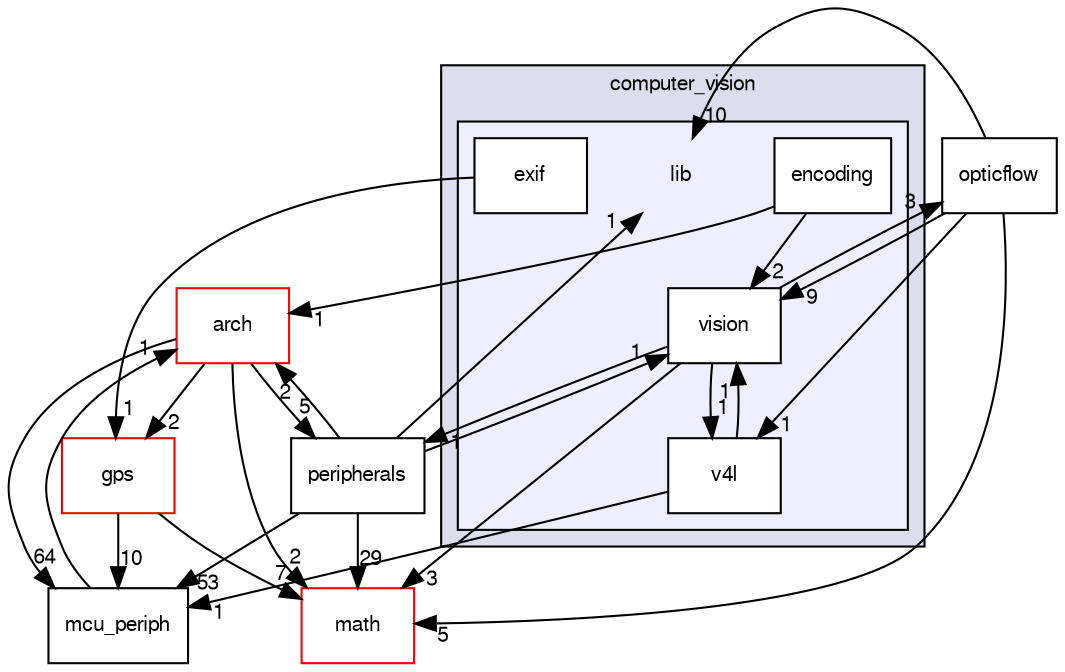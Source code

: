 digraph "sw/airborne/modules/computer_vision/lib" {
  compound=true
  node [ fontsize="10", fontname="FreeSans"];
  edge [ labelfontsize="10", labelfontname="FreeSans"];
  subgraph clusterdir_304e79c9f5d09ea65a2f55aafb6a6b9d {
    graph [ bgcolor="#ddddee", pencolor="black", label="computer_vision" fontname="FreeSans", fontsize="10", URL="dir_304e79c9f5d09ea65a2f55aafb6a6b9d.html"]
  subgraph clusterdir_9adc125244b74c64b95124778e5b932a {
    graph [ bgcolor="#eeeeff", pencolor="black", label="" URL="dir_9adc125244b74c64b95124778e5b932a.html"];
    dir_9adc125244b74c64b95124778e5b932a [shape=plaintext label="lib"];
    dir_7aa332c18e5fa1eaa6661da2f3ea70ae [shape=box label="encoding" color="black" fillcolor="white" style="filled" URL="dir_7aa332c18e5fa1eaa6661da2f3ea70ae.html"];
    dir_7cd4eedfd8330380119ebc1708ec2b0a [shape=box label="exif" color="black" fillcolor="white" style="filled" URL="dir_7cd4eedfd8330380119ebc1708ec2b0a.html"];
    dir_1f81fcd9478973fae943fef638641226 [shape=box label="v4l" color="black" fillcolor="white" style="filled" URL="dir_1f81fcd9478973fae943fef638641226.html"];
    dir_02b33bf6f772461f444923131a9a8dda [shape=box label="vision" color="black" fillcolor="white" style="filled" URL="dir_02b33bf6f772461f444923131a9a8dda.html"];
  }
  }
  dir_0a48ba2c0a76794adfddddc873522f67 [shape=box label="peripherals" URL="dir_0a48ba2c0a76794adfddddc873522f67.html"];
  dir_737909cdc08fae475c12e10cc4efa3fe [shape=box label="opticflow" URL="dir_737909cdc08fae475c12e10cc4efa3fe.html"];
  dir_1ca43f6a116d741d80fb1d0555a2b198 [shape=box label="mcu_periph" URL="dir_1ca43f6a116d741d80fb1d0555a2b198.html"];
  dir_fc6475eb39ea0144fb6697b809fd11a9 [shape=box label="arch" fillcolor="white" style="filled" color="red" URL="dir_fc6475eb39ea0144fb6697b809fd11a9.html"];
  dir_29343b6f5fcd4b75a5dfbb985ff56864 [shape=box label="math" fillcolor="white" style="filled" color="red" URL="dir_29343b6f5fcd4b75a5dfbb985ff56864.html"];
  dir_5e5c455c6cc9b4955752fc2ddd0b9fff [shape=box label="gps" fillcolor="white" style="filled" color="red" URL="dir_5e5c455c6cc9b4955752fc2ddd0b9fff.html"];
  dir_0a48ba2c0a76794adfddddc873522f67->dir_1ca43f6a116d741d80fb1d0555a2b198 [headlabel="53", labeldistance=1.5 headhref="dir_000109_000107.html"];
  dir_0a48ba2c0a76794adfddddc873522f67->dir_9adc125244b74c64b95124778e5b932a [headlabel="1", labeldistance=1.5 headhref="dir_000109_000121.html"];
  dir_0a48ba2c0a76794adfddddc873522f67->dir_fc6475eb39ea0144fb6697b809fd11a9 [headlabel="2", labeldistance=1.5 headhref="dir_000109_000002.html"];
  dir_0a48ba2c0a76794adfddddc873522f67->dir_02b33bf6f772461f444923131a9a8dda [headlabel="1", labeldistance=1.5 headhref="dir_000109_000125.html"];
  dir_0a48ba2c0a76794adfddddc873522f67->dir_29343b6f5fcd4b75a5dfbb985ff56864 [headlabel="29", labeldistance=1.5 headhref="dir_000109_000105.html"];
  dir_737909cdc08fae475c12e10cc4efa3fe->dir_1f81fcd9478973fae943fef638641226 [headlabel="1", labeldistance=1.5 headhref="dir_000126_000124.html"];
  dir_737909cdc08fae475c12e10cc4efa3fe->dir_9adc125244b74c64b95124778e5b932a [headlabel="10", labeldistance=1.5 headhref="dir_000126_000121.html"];
  dir_737909cdc08fae475c12e10cc4efa3fe->dir_02b33bf6f772461f444923131a9a8dda [headlabel="9", labeldistance=1.5 headhref="dir_000126_000125.html"];
  dir_737909cdc08fae475c12e10cc4efa3fe->dir_29343b6f5fcd4b75a5dfbb985ff56864 [headlabel="5", labeldistance=1.5 headhref="dir_000126_000105.html"];
  dir_1f81fcd9478973fae943fef638641226->dir_1ca43f6a116d741d80fb1d0555a2b198 [headlabel="1", labeldistance=1.5 headhref="dir_000124_000107.html"];
  dir_1f81fcd9478973fae943fef638641226->dir_02b33bf6f772461f444923131a9a8dda [headlabel="1", labeldistance=1.5 headhref="dir_000124_000125.html"];
  dir_7cd4eedfd8330380119ebc1708ec2b0a->dir_5e5c455c6cc9b4955752fc2ddd0b9fff [headlabel="1", labeldistance=1.5 headhref="dir_000123_000151.html"];
  dir_1ca43f6a116d741d80fb1d0555a2b198->dir_fc6475eb39ea0144fb6697b809fd11a9 [headlabel="1", labeldistance=1.5 headhref="dir_000107_000002.html"];
  dir_fc6475eb39ea0144fb6697b809fd11a9->dir_0a48ba2c0a76794adfddddc873522f67 [headlabel="5", labeldistance=1.5 headhref="dir_000002_000109.html"];
  dir_fc6475eb39ea0144fb6697b809fd11a9->dir_1ca43f6a116d741d80fb1d0555a2b198 [headlabel="64", labeldistance=1.5 headhref="dir_000002_000107.html"];
  dir_fc6475eb39ea0144fb6697b809fd11a9->dir_29343b6f5fcd4b75a5dfbb985ff56864 [headlabel="2", labeldistance=1.5 headhref="dir_000002_000105.html"];
  dir_fc6475eb39ea0144fb6697b809fd11a9->dir_5e5c455c6cc9b4955752fc2ddd0b9fff [headlabel="2", labeldistance=1.5 headhref="dir_000002_000151.html"];
  dir_02b33bf6f772461f444923131a9a8dda->dir_0a48ba2c0a76794adfddddc873522f67 [headlabel="1", labeldistance=1.5 headhref="dir_000125_000109.html"];
  dir_02b33bf6f772461f444923131a9a8dda->dir_737909cdc08fae475c12e10cc4efa3fe [headlabel="3", labeldistance=1.5 headhref="dir_000125_000126.html"];
  dir_02b33bf6f772461f444923131a9a8dda->dir_1f81fcd9478973fae943fef638641226 [headlabel="1", labeldistance=1.5 headhref="dir_000125_000124.html"];
  dir_02b33bf6f772461f444923131a9a8dda->dir_29343b6f5fcd4b75a5dfbb985ff56864 [headlabel="3", labeldistance=1.5 headhref="dir_000125_000105.html"];
  dir_5e5c455c6cc9b4955752fc2ddd0b9fff->dir_1ca43f6a116d741d80fb1d0555a2b198 [headlabel="10", labeldistance=1.5 headhref="dir_000151_000107.html"];
  dir_5e5c455c6cc9b4955752fc2ddd0b9fff->dir_29343b6f5fcd4b75a5dfbb985ff56864 [headlabel="7", labeldistance=1.5 headhref="dir_000151_000105.html"];
  dir_7aa332c18e5fa1eaa6661da2f3ea70ae->dir_fc6475eb39ea0144fb6697b809fd11a9 [headlabel="1", labeldistance=1.5 headhref="dir_000122_000002.html"];
  dir_7aa332c18e5fa1eaa6661da2f3ea70ae->dir_02b33bf6f772461f444923131a9a8dda [headlabel="2", labeldistance=1.5 headhref="dir_000122_000125.html"];
}
